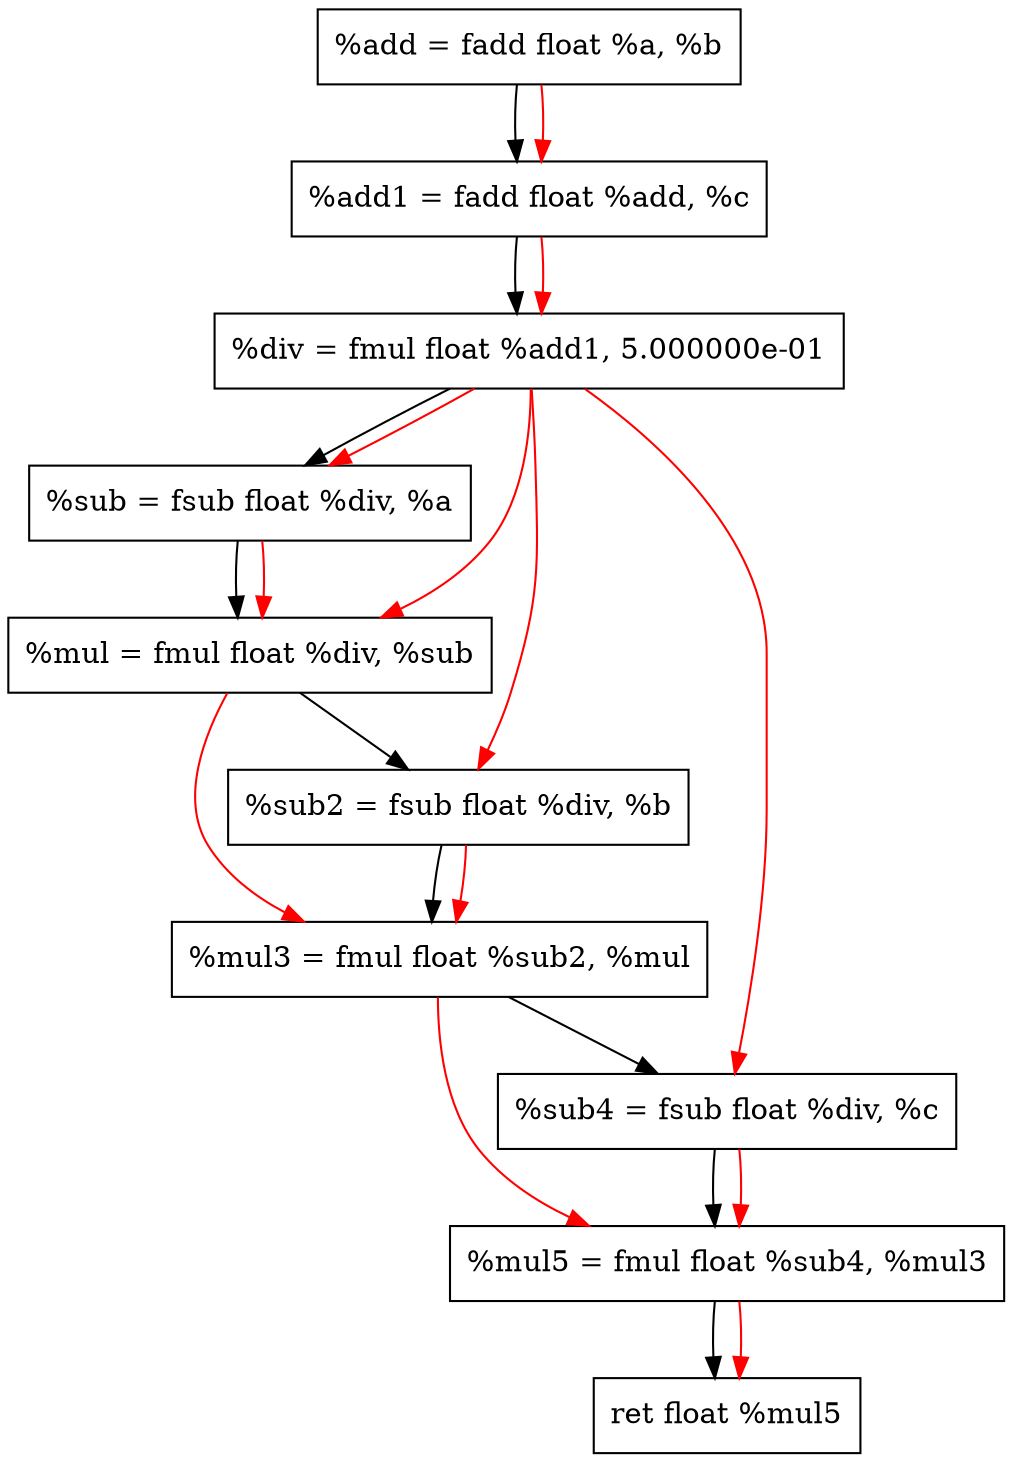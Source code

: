 digraph "CDFG for'func' function" {
	Node0x5558b6e7be80[shape=record, label="  %add = fadd float %a, %b"];
	Node0x5558b6e7bf10[shape=record, label="  %add1 = fadd float %add, %c"];
	Node0x5558b6e7ca10[shape=record, label="  %div = fmul float %add1, 5.000000e-01"];
	Node0x5558b6e7ca80[shape=record, label="  %sub = fsub float %div, %a"];
	Node0x5558b6e7cb10[shape=record, label="  %mul = fmul float %div, %sub"];
	Node0x5558b6e7cba0[shape=record, label="  %sub2 = fsub float %div, %b"];
	Node0x5558b6e7cc30[shape=record, label="  %mul3 = fmul float %sub2, %mul"];
	Node0x5558b6e7ccc0[shape=record, label="  %sub4 = fsub float %div, %c"];
	Node0x5558b6e7cd50[shape=record, label="  %mul5 = fmul float %sub4, %mul3"];
	Node0x5558b6e7be08[shape=record, label="  ret float %mul5"];
	Node0x5558b6e7be80 -> Node0x5558b6e7bf10
	Node0x5558b6e7bf10 -> Node0x5558b6e7ca10
	Node0x5558b6e7ca10 -> Node0x5558b6e7ca80
	Node0x5558b6e7ca80 -> Node0x5558b6e7cb10
	Node0x5558b6e7cb10 -> Node0x5558b6e7cba0
	Node0x5558b6e7cba0 -> Node0x5558b6e7cc30
	Node0x5558b6e7cc30 -> Node0x5558b6e7ccc0
	Node0x5558b6e7ccc0 -> Node0x5558b6e7cd50
	Node0x5558b6e7cd50 -> Node0x5558b6e7be08
edge [color=red]
	Node0x5558b6e7be80 -> Node0x5558b6e7bf10
	Node0x5558b6e7bf10 -> Node0x5558b6e7ca10
	Node0x5558b6e7ca10 -> Node0x5558b6e7ca80
	Node0x5558b6e7ca10 -> Node0x5558b6e7cb10
	Node0x5558b6e7ca80 -> Node0x5558b6e7cb10
	Node0x5558b6e7ca10 -> Node0x5558b6e7cba0
	Node0x5558b6e7cba0 -> Node0x5558b6e7cc30
	Node0x5558b6e7cb10 -> Node0x5558b6e7cc30
	Node0x5558b6e7ca10 -> Node0x5558b6e7ccc0
	Node0x5558b6e7ccc0 -> Node0x5558b6e7cd50
	Node0x5558b6e7cc30 -> Node0x5558b6e7cd50
	Node0x5558b6e7cd50 -> Node0x5558b6e7be08
}
